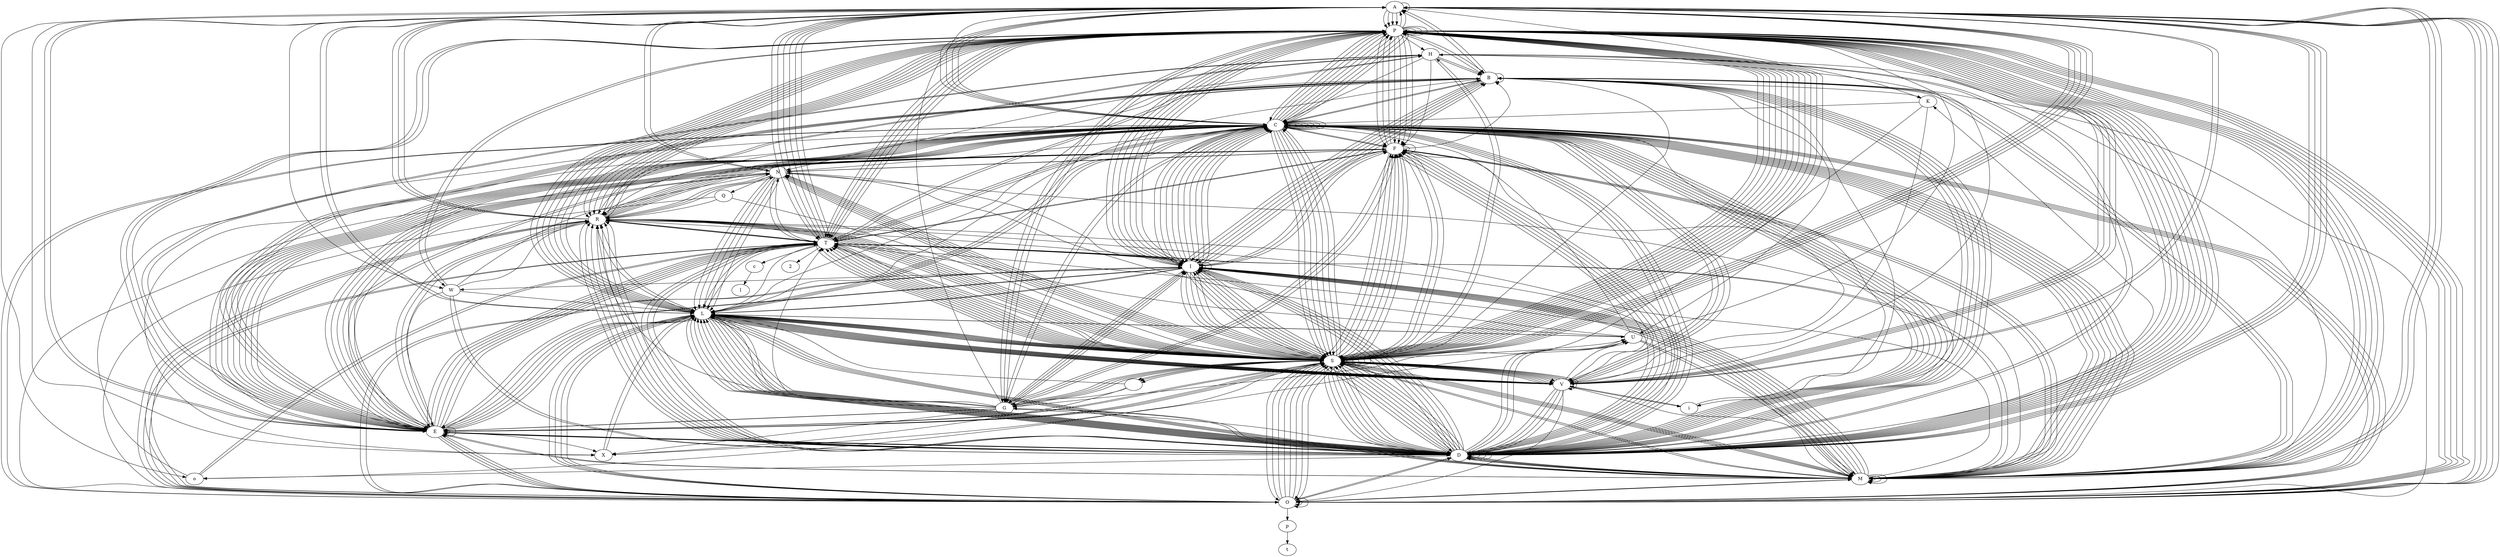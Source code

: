 digraph test {
	ratio="fill";
	A [label="A"];
	P [label="P"];
	B [label="B"];
	E [label="E"];
	D [label="D"];
	R [label="R"];
	O [label="O"];
	C [label="C"];
	V [label="V"];
	L [label="L"];
	M [label="M"];
	S [label="S"];
	T [label="T"];
	o [label="o"];
	G [label="G"];
	U [label="U"];
	W [label="W"];
	X [label="X"];
	I [label="I"];
	i [label="i"];
	N [label="N"];
	F [label="F"];
	p [label="p"];
	t [label="t"];
	H [label="H"];
	K [label="K"];
	Q [label="Q"];
	node1 [label="2"];
	c [label="c"];
	l [label="l"];
	node2 [label=" "];
	node2 -> G;
	node2 -> L;
	node2 -> X;
	A -> A;
	A -> B;
	A -> C;
	A -> D;
	A -> D;
	A -> D;
	A -> E;
	A -> E;
	A -> K;
	A -> L;
	A -> M;
	A -> M;
	A -> M;
	A -> N;
	A -> O;
	A -> P;
	A -> P;
	A -> P;
	A -> P;
	A -> S;
	A -> S;
	A -> S;
	A -> S;
	A -> T;
	A -> T;
	A -> V;
	A -> W;
	A -> X;
	A -> o;
	B -> A;
	B -> B;
	B -> C;
	B -> D;
	B -> E;
	B -> E;
	B -> E;
	B -> E;
	B -> I;
	B -> I;
	B -> I;
	B -> I;
	B -> K;
	B -> L;
	B -> M;
	B -> R;
	B -> S;
	B -> T;
	B -> U;
	B -> i;
	C -> A;
	C -> A;
	C -> A;
	C -> B;
	C -> C;
	C -> C;
	C -> C;
	C -> C;
	C -> C;
	C -> C;
	C -> C;
	C -> D;
	C -> D;
	C -> D;
	C -> D;
	C -> D;
	C -> D;
	C -> D;
	C -> D;
	C -> D;
	C -> E;
	C -> E;
	C -> E;
	C -> F;
	C -> F;
	C -> G;
	C -> G;
	C -> I;
	C -> I;
	C -> I;
	C -> I;
	C -> L;
	C -> L;
	C -> M;
	C -> M;
	C -> M;
	C -> M;
	C -> M;
	C -> M;
	C -> N;
	C -> O;
	C -> O;
	C -> O;
	C -> P;
	C -> P;
	C -> P;
	C -> P;
	C -> P;
	C -> R;
	C -> R;
	C -> S;
	C -> S;
	C -> S;
	C -> S;
	C -> S;
	C -> T;
	C -> T;
	C -> T;
	C -> V;
	C -> V;
	C -> V;
	C -> X;
	D -> A;
	D -> B;
	D -> B;
	D -> B;
	D -> B;
	D -> B;
	D -> C;
	D -> C;
	D -> C;
	D -> D;
	D -> D;
	D -> D;
	D -> D;
	D -> E;
	D -> E;
	D -> F;
	D -> F;
	D -> F;
	D -> F;
	D -> F;
	D -> F;
	D -> G;
	D -> I;
	D -> I;
	D -> I;
	D -> I;
	D -> K;
	D -> L;
	D -> L;
	D -> L;
	D -> L;
	D -> L;
	D -> L;
	D -> M;
	D -> M;
	D -> M;
	D -> M;
	D -> P;
	D -> P;
	D -> P;
	D -> P;
	D -> P;
	D -> P;
	D -> R;
	D -> R;
	D -> R;
	D -> R;
	D -> R;
	D -> R;
	D -> S;
	D -> S;
	D -> S;
	D -> S;
	D -> S;
	D -> S;
	D -> S;
	D -> U;
	D -> U;
	D -> U;
	D -> o;
	E -> C;
	E -> C;
	E -> C;
	E -> C;
	E -> C;
	E -> C;
	E -> D;
	E -> D;
	E -> D;
	E -> E;
	E -> E;
	E -> F;
	E -> I;
	E -> L;
	E -> L;
	E -> M;
	E -> N;
	E -> N;
	E -> O;
	E -> O;
	E -> O;
	E -> O;
	E -> R;
	E -> R;
	E -> R;
	E -> S;
	E -> S;
	E -> T;
	E -> T;
	E -> T;
	E -> T;
	E -> T;
	E -> X;
	F -> B;
	F -> E;
	F -> E;
	F -> E;
	F -> E;
	F -> E;
	F -> F;
	F -> F;
	F -> G;
	F -> I;
	F -> M;
	F -> N;
	F -> N;
	F -> P;
	F -> P;
	F -> S;
	F -> S;
	F -> S;
	F -> S;
	F -> T;
	F -> T;
	G -> A;
	G -> D;
	G -> D;
	G -> E;
	G -> E;
	G -> F;
	G -> F;
	G -> I;
	G -> I;
	G -> I;
	G -> L;
	G -> L;
	G -> R;
	G -> S;
	G -> T;
	G -> X;
	H -> B;
	H -> B;
	H -> C;
	H -> D;
	H -> D;
	H -> E;
	H -> E;
	H -> F;
	H -> M;
	H -> N;
	H -> R;
	H -> S;
	I -> B;
	I -> B;
	I -> C;
	I -> C;
	I -> C;
	I -> C;
	I -> C;
	I -> C;
	I -> D;
	I -> E;
	I -> F;
	I -> F;
	I -> G;
	I -> I;
	I -> I;
	I -> L;
	I -> L;
	I -> M;
	I -> M;
	I -> M;
	I -> O;
	I -> P;
	I -> P;
	I -> P;
	I -> R;
	I -> S;
	I -> S;
	I -> S;
	I -> S;
	I -> S;
	I -> S;
	I -> S;
	I -> T;
	I -> T;
	I -> W;
	K -> C;
	K -> G;
	K -> V;
	L -> A;
	L -> C;
	L -> D;
	L -> D;
	L -> D;
	L -> D;
	L -> D;
	L -> D;
	L -> E;
	L -> E;
	L -> E;
	L -> H;
	L -> M;
	L -> M;
	L -> M;
	L -> O;
	L -> P;
	L -> P;
	L -> P;
	L -> R;
	L -> S;
	L -> S;
	L -> S;
	L -> S;
	L -> S;
	L -> S;
	L -> S;
	L -> T;
	L -> U;
	L -> V;
	L -> V;
	M -> B;
	M -> B;
	M -> C;
	M -> C;
	M -> C;
	M -> D;
	M -> E;
	M -> F;
	M -> F;
	M -> I;
	M -> I;
	M -> I;
	M -> I;
	M -> I;
	M -> L;
	M -> M;
	M -> M;
	M -> M;
	M -> O;
	M -> O;
	M -> O;
	M -> O;
	M -> P;
	M -> P;
	M -> P;
	M -> P;
	M -> P;
	M -> R;
	M -> S;
	M -> S;
	M -> S;
	M -> T;
	N -> A;
	N -> I;
	N -> L;
	N -> L;
	N -> L;
	N -> L;
	N -> L;
	N -> M;
	N -> O;
	N -> Q;
	N -> R;
	N -> R;
	N -> S;
	N -> S;
	N -> T;
	O -> A;
	O -> A;
	O -> A;
	O -> A;
	O -> B;
	O -> C;
	O -> C;
	O -> C;
	O -> D;
	O -> D;
	O -> I;
	O -> L;
	O -> L;
	O -> L;
	O -> M;
	O -> O;
	O -> O;
	O -> P;
	O -> P;
	O -> P;
	O -> P;
	O -> R;
	O -> S;
	O -> S;
	O -> S;
	O -> S;
	O -> S;
	O -> T;
	O -> T;
	O -> p;
	P -> A;
	P -> A;
	P -> B;
	P -> B;
	P -> C;
	P -> C;
	P -> C;
	P -> C;
	P -> D;
	P -> D;
	P -> D;
	P -> D;
	P -> E;
	P -> E;
	P -> E;
	P -> F;
	P -> F;
	P -> F;
	P -> F;
	P -> F;
	P -> G;
	P -> G;
	P -> G;
	P -> H;
	P -> I;
	P -> I;
	P -> I;
	P -> I;
	P -> L;
	P -> L;
	P -> L;
	P -> L;
	P -> M;
	P -> O;
	P -> P;
	P -> P;
	P -> P;
	P -> P;
	P -> R;
	P -> R;
	P -> R;
	P -> S;
	P -> S;
	P -> S;
	P -> S;
	P -> T;
	P -> T;
	P -> T;
	P -> T;
	P -> V;
	P -> V;
	P -> V;
	P -> W;
	Q -> O;
	Q -> R;
	Q -> S;
	R -> A;
	R -> A;
	R -> A;
	R -> C;
	R -> C;
	R -> C;
	R -> C;
	R -> D;
	R -> H;
	R -> L;
	R -> N;
	R -> O;
	R -> O;
	R -> P;
	R -> P;
	R -> P;
	R -> P;
	R -> S;
	R -> S;
	R -> S;
	R -> S;
	R -> T;
	R -> V;
	S -> node2;
	S -> node2;
	S -> node2;
	S -> A;
	S -> C;
	S -> C;
	S -> D;
	S -> D;
	S -> D;
	S -> D;
	S -> D;
	S -> D;
	S -> D;
	S -> D;
	S -> E;
	S -> E;
	S -> E;
	S -> F;
	S -> F;
	S -> F;
	S -> F;
	S -> F;
	S -> F;
	S -> G;
	S -> G;
	S -> G;
	S -> H;
	S -> I;
	S -> I;
	S -> I;
	S -> I;
	S -> I;
	S -> L;
	S -> M;
	S -> M;
	S -> M;
	S -> N;
	S -> N;
	S -> N;
	S -> N;
	S -> O;
	S -> O;
	S -> O;
	S -> P;
	S -> P;
	S -> P;
	S -> P;
	S -> P;
	S -> P;
	S -> P;
	S -> P;
	S -> R;
	S -> R;
	S -> R;
	S -> S;
	S -> S;
	S -> S;
	S -> S;
	S -> S;
	S -> T;
	S -> T;
	S -> T;
	S -> T;
	S -> T;
	S -> T;
	S -> T;
	S -> V;
	S -> V;
	S -> V;
	S -> V;
	S -> V;
	S -> o;
	T -> node1;
	T -> A;
	T -> A;
	T -> A;
	T -> A;
	T -> B;
	T -> D;
	T -> D;
	T -> D;
	T -> E;
	T -> I;
	T -> L;
	T -> L;
	T -> M;
	T -> N;
	T -> P;
	T -> R;
	T -> R;
	T -> S;
	T -> S;
	T -> S;
	T -> S;
	T -> c;
	U -> C;
	U -> L;
	U -> M;
	U -> M;
	U -> N;
	U -> P;
	U -> S;
	U -> T;
	V -> A;
	V -> C;
	V -> D;
	V -> D;
	V -> D;
	V -> D;
	V -> F;
	V -> H;
	V -> L;
	V -> L;
	V -> L;
	V -> L;
	V -> L;
	V -> L;
	V -> L;
	V -> L;
	V -> M;
	V -> O;
	V -> P;
	V -> S;
	V -> S;
	V -> S;
	V -> S;
	V -> S;
	V -> T;
	V -> U;
	V -> V;
	V -> i;
	W -> D;
	W -> D;
	W -> E;
	W -> L;
	W -> N;
	W -> P;
	W -> R;
	X -> L;
	X -> L;
	X -> U;
	c -> l;
	i -> C;
	i -> V;
	o -> C;
	o -> T;
	o -> T;
	p -> t;
}
